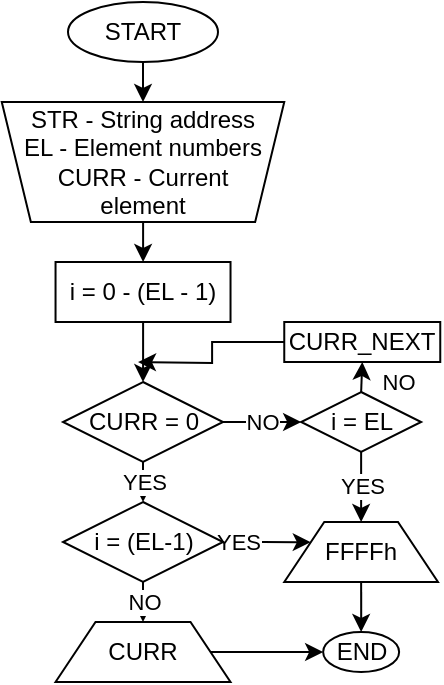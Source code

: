 <mxfile version="15.2.7" type="device"><diagram id="yjgQ0tV73J9To4Cgyc_3" name="Page-1"><mxGraphModel dx="1422" dy="822" grid="1" gridSize="10" guides="1" tooltips="1" connect="1" arrows="1" fold="1" page="1" pageScale="1" pageWidth="850" pageHeight="1100" math="0" shadow="0"><root><mxCell id="0"/><mxCell id="1" parent="0"/><mxCell id="_Fgucpj3QI3b2oLmVZLW-3" style="edgeStyle=orthogonalEdgeStyle;rounded=0;orthogonalLoop=1;jettySize=auto;html=1;exitX=0.5;exitY=1;exitDx=0;exitDy=0;entryX=0.5;entryY=0;entryDx=0;entryDy=0;" edge="1" parent="1" source="_Fgucpj3QI3b2oLmVZLW-1" target="_Fgucpj3QI3b2oLmVZLW-2"><mxGeometry relative="1" as="geometry"/></mxCell><mxCell id="_Fgucpj3QI3b2oLmVZLW-1" value="START" style="ellipse;whiteSpace=wrap;html=1;" vertex="1" parent="1"><mxGeometry x="365" y="30" width="75" height="30" as="geometry"/></mxCell><mxCell id="_Fgucpj3QI3b2oLmVZLW-5" value="" style="edgeStyle=orthogonalEdgeStyle;rounded=0;orthogonalLoop=1;jettySize=auto;html=1;" edge="1" parent="1" source="_Fgucpj3QI3b2oLmVZLW-2" target="_Fgucpj3QI3b2oLmVZLW-4"><mxGeometry relative="1" as="geometry"/></mxCell><mxCell id="_Fgucpj3QI3b2oLmVZLW-2" value="STR - String address&lt;br&gt;EL - Element numbers&lt;br&gt;CURR - Current&lt;br&gt;element" style="verticalLabelPosition=middle;verticalAlign=middle;html=1;shape=trapezoid;perimeter=trapezoidPerimeter;whiteSpace=wrap;size=0.103;arcSize=10;flipV=1;labelPosition=center;align=center;" vertex="1" parent="1"><mxGeometry x="331.88" y="80" width="141.25" height="60" as="geometry"/></mxCell><mxCell id="_Fgucpj3QI3b2oLmVZLW-7" value="" style="edgeStyle=orthogonalEdgeStyle;rounded=0;orthogonalLoop=1;jettySize=auto;html=1;" edge="1" parent="1" source="_Fgucpj3QI3b2oLmVZLW-4" target="_Fgucpj3QI3b2oLmVZLW-6"><mxGeometry relative="1" as="geometry"/></mxCell><mxCell id="_Fgucpj3QI3b2oLmVZLW-4" value="i = 0 - (EL - 1)" style="whiteSpace=wrap;html=1;arcSize=10;" vertex="1" parent="1"><mxGeometry x="358.77" y="160" width="87.49" height="30" as="geometry"/></mxCell><mxCell id="_Fgucpj3QI3b2oLmVZLW-8" value="YES" style="edgeStyle=orthogonalEdgeStyle;rounded=0;orthogonalLoop=1;jettySize=auto;html=1;exitX=0.5;exitY=1;exitDx=0;exitDy=0;entryX=0.5;entryY=0;entryDx=0;entryDy=0;" edge="1" parent="1" source="_Fgucpj3QI3b2oLmVZLW-6" target="_Fgucpj3QI3b2oLmVZLW-19"><mxGeometry relative="1" as="geometry"><mxPoint x="402.5" y="290" as="targetPoint"/></mxGeometry></mxCell><mxCell id="_Fgucpj3QI3b2oLmVZLW-9" value="NO" style="edgeStyle=orthogonalEdgeStyle;rounded=0;orthogonalLoop=1;jettySize=auto;html=1;exitX=1;exitY=0.5;exitDx=0;exitDy=0;entryX=0;entryY=0.5;entryDx=0;entryDy=0;" edge="1" parent="1" source="_Fgucpj3QI3b2oLmVZLW-6" target="_Fgucpj3QI3b2oLmVZLW-22"><mxGeometry relative="1" as="geometry"><mxPoint x="480" y="240" as="targetPoint"/></mxGeometry></mxCell><mxCell id="_Fgucpj3QI3b2oLmVZLW-6" value="CURR = 0" style="rhombus;whiteSpace=wrap;html=1;arcSize=10;" vertex="1" parent="1"><mxGeometry x="362.51" y="220" width="80" height="40" as="geometry"/></mxCell><mxCell id="_Fgucpj3QI3b2oLmVZLW-34" style="edgeStyle=orthogonalEdgeStyle;rounded=0;orthogonalLoop=1;jettySize=auto;html=1;exitX=1;exitY=0.5;exitDx=0;exitDy=0;entryX=0;entryY=0.5;entryDx=0;entryDy=0;" edge="1" parent="1" source="_Fgucpj3QI3b2oLmVZLW-15" target="_Fgucpj3QI3b2oLmVZLW-33"><mxGeometry relative="1" as="geometry"/></mxCell><mxCell id="_Fgucpj3QI3b2oLmVZLW-15" value="CURR" style="shape=trapezoid;perimeter=trapezoidPerimeter;whiteSpace=wrap;html=1;fixedSize=1;" vertex="1" parent="1"><mxGeometry x="358.76" y="340" width="87.49" height="30" as="geometry"/></mxCell><mxCell id="_Fgucpj3QI3b2oLmVZLW-32" style="edgeStyle=orthogonalEdgeStyle;rounded=0;orthogonalLoop=1;jettySize=auto;html=1;exitX=0.5;exitY=1;exitDx=0;exitDy=0;" edge="1" parent="1" source="_Fgucpj3QI3b2oLmVZLW-18" target="_Fgucpj3QI3b2oLmVZLW-33"><mxGeometry relative="1" as="geometry"><mxPoint x="512" y="370" as="targetPoint"/></mxGeometry></mxCell><mxCell id="_Fgucpj3QI3b2oLmVZLW-18" value="FFFFh" style="shape=trapezoid;perimeter=trapezoidPerimeter;whiteSpace=wrap;html=1;fixedSize=1;" vertex="1" parent="1"><mxGeometry x="473.13" y="290" width="76.87" height="30" as="geometry"/></mxCell><mxCell id="_Fgucpj3QI3b2oLmVZLW-20" value="NO" style="edgeStyle=orthogonalEdgeStyle;rounded=0;orthogonalLoop=1;jettySize=auto;html=1;exitX=0.5;exitY=1;exitDx=0;exitDy=0;entryX=0.5;entryY=0;entryDx=0;entryDy=0;" edge="1" parent="1" source="_Fgucpj3QI3b2oLmVZLW-19" target="_Fgucpj3QI3b2oLmVZLW-15"><mxGeometry relative="1" as="geometry"><mxPoint x="403" y="350" as="targetPoint"/></mxGeometry></mxCell><mxCell id="_Fgucpj3QI3b2oLmVZLW-21" value="YES" style="edgeStyle=orthogonalEdgeStyle;rounded=0;orthogonalLoop=1;jettySize=auto;html=1;exitX=1;exitY=0.5;exitDx=0;exitDy=0;entryX=0;entryY=0.25;entryDx=0;entryDy=0;" edge="1" parent="1" source="_Fgucpj3QI3b2oLmVZLW-19" target="_Fgucpj3QI3b2oLmVZLW-18"><mxGeometry x="-0.679" relative="1" as="geometry"><mxPoint as="offset"/></mxGeometry></mxCell><mxCell id="_Fgucpj3QI3b2oLmVZLW-19" value="i = (EL-1)" style="rhombus;whiteSpace=wrap;html=1;" vertex="1" parent="1"><mxGeometry x="362.51" y="280" width="80" height="40" as="geometry"/></mxCell><mxCell id="_Fgucpj3QI3b2oLmVZLW-31" value="YES" style="edgeStyle=orthogonalEdgeStyle;rounded=0;orthogonalLoop=1;jettySize=auto;html=1;exitX=0.5;exitY=1;exitDx=0;exitDy=0;entryX=0.5;entryY=0;entryDx=0;entryDy=0;" edge="1" parent="1" source="_Fgucpj3QI3b2oLmVZLW-22" target="_Fgucpj3QI3b2oLmVZLW-18"><mxGeometry relative="1" as="geometry"/></mxCell><mxCell id="_Fgucpj3QI3b2oLmVZLW-36" value="NO" style="edgeStyle=orthogonalEdgeStyle;rounded=0;orthogonalLoop=1;jettySize=auto;html=1;exitX=0.5;exitY=0;exitDx=0;exitDy=0;entryX=0.5;entryY=1;entryDx=0;entryDy=0;" edge="1" parent="1" source="_Fgucpj3QI3b2oLmVZLW-22" target="_Fgucpj3QI3b2oLmVZLW-25"><mxGeometry x="-0.243" y="-18" relative="1" as="geometry"><mxPoint as="offset"/></mxGeometry></mxCell><mxCell id="_Fgucpj3QI3b2oLmVZLW-22" value="i = EL" style="rhombus;whiteSpace=wrap;html=1;" vertex="1" parent="1"><mxGeometry x="481.57" y="225" width="60" height="30" as="geometry"/></mxCell><mxCell id="_Fgucpj3QI3b2oLmVZLW-35" style="edgeStyle=orthogonalEdgeStyle;rounded=0;orthogonalLoop=1;jettySize=auto;html=1;exitX=0;exitY=0.5;exitDx=0;exitDy=0;" edge="1" parent="1" source="_Fgucpj3QI3b2oLmVZLW-25"><mxGeometry relative="1" as="geometry"><mxPoint x="400" y="210" as="targetPoint"/></mxGeometry></mxCell><mxCell id="_Fgucpj3QI3b2oLmVZLW-25" value="CURR_NEXT" style="rounded=0;whiteSpace=wrap;html=1;" vertex="1" parent="1"><mxGeometry x="473.13" y="190" width="78" height="20" as="geometry"/></mxCell><mxCell id="_Fgucpj3QI3b2oLmVZLW-33" value="END" style="ellipse;whiteSpace=wrap;html=1;" vertex="1" parent="1"><mxGeometry x="492.57" y="345" width="38" height="20" as="geometry"/></mxCell></root></mxGraphModel></diagram></mxfile>